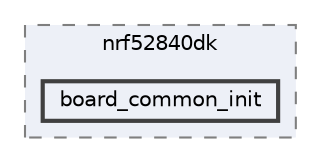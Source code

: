 digraph "/home/mj/Desktop/IoT-Chat-Digitalization/TextYourIoTDevice/bin/nrf52840dk/board_common_init"
{
 // LATEX_PDF_SIZE
  bgcolor="transparent";
  edge [fontname=Helvetica,fontsize=10,labelfontname=Helvetica,labelfontsize=10];
  node [fontname=Helvetica,fontsize=10,shape=box,height=0.2,width=0.4];
  compound=true
  subgraph clusterdir_0c725116918d2e080617d882693859a8 {
    graph [ bgcolor="#edf0f7", pencolor="grey50", label="nrf52840dk", fontname=Helvetica,fontsize=10 style="filled,dashed", URL="dir_0c725116918d2e080617d882693859a8.html",tooltip=""]
  dir_7d077c312c5bd3cb3fe8cbde33f2e839 [label="board_common_init", fillcolor="#edf0f7", color="grey25", style="filled,bold", URL="dir_7d077c312c5bd3cb3fe8cbde33f2e839.html",tooltip=""];
  }
}
